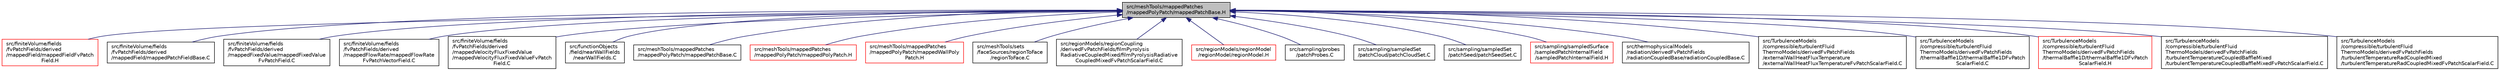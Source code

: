 digraph "src/meshTools/mappedPatches/mappedPolyPatch/mappedPatchBase.H"
{
  bgcolor="transparent";
  edge [fontname="Helvetica",fontsize="10",labelfontname="Helvetica",labelfontsize="10"];
  node [fontname="Helvetica",fontsize="10",shape=record];
  Node1 [label="src/meshTools/mappedPatches\l/mappedPolyPatch/mappedPatchBase.H",height=0.2,width=0.4,color="black", fillcolor="grey75", style="filled", fontcolor="black"];
  Node1 -> Node2 [dir="back",color="midnightblue",fontsize="10",style="solid",fontname="Helvetica"];
  Node2 [label="src/finiteVolume/fields\l/fvPatchFields/derived\l/mappedField/mappedFieldFvPatch\lField.H",height=0.2,width=0.4,color="red",URL="$a05529.html"];
  Node1 -> Node3 [dir="back",color="midnightblue",fontsize="10",style="solid",fontname="Helvetica"];
  Node3 [label="src/finiteVolume/fields\l/fvPatchFields/derived\l/mappedField/mappedPatchFieldBase.C",height=0.2,width=0.4,color="black",URL="$a05533.html"];
  Node1 -> Node4 [dir="back",color="midnightblue",fontsize="10",style="solid",fontname="Helvetica"];
  Node4 [label="src/finiteVolume/fields\l/fvPatchFields/derived\l/mappedFixedValue/mappedFixedValue\lFvPatchField.C",height=0.2,width=0.4,color="black",URL="$a05545.html"];
  Node1 -> Node5 [dir="back",color="midnightblue",fontsize="10",style="solid",fontname="Helvetica"];
  Node5 [label="src/finiteVolume/fields\l/fvPatchFields/derived\l/mappedFlowRate/mappedFlowRate\lFvPatchVectorField.C",height=0.2,width=0.4,color="black",URL="$a05550.html"];
  Node1 -> Node6 [dir="back",color="midnightblue",fontsize="10",style="solid",fontname="Helvetica"];
  Node6 [label="src/finiteVolume/fields\l/fvPatchFields/derived\l/mappedVelocityFluxFixedValue\l/mappedVelocityFluxFixedValueFvPatch\lField.C",height=0.2,width=0.4,color="black",URL="$a05552.html"];
  Node1 -> Node7 [dir="back",color="midnightblue",fontsize="10",style="solid",fontname="Helvetica"];
  Node7 [label="src/functionObjects\l/field/nearWallFields\l/nearWallFields.C",height=0.2,width=0.4,color="black",URL="$a06394.html"];
  Node1 -> Node8 [dir="back",color="midnightblue",fontsize="10",style="solid",fontname="Helvetica"];
  Node8 [label="src/meshTools/mappedPatches\l/mappedPolyPatch/mappedPatchBase.C",height=0.2,width=0.4,color="black",URL="$a07599.html"];
  Node1 -> Node9 [dir="back",color="midnightblue",fontsize="10",style="solid",fontname="Helvetica"];
  Node9 [label="src/meshTools/mappedPatches\l/mappedPolyPatch/mappedPolyPatch.H",height=0.2,width=0.4,color="red",URL="$a07604.html"];
  Node1 -> Node10 [dir="back",color="midnightblue",fontsize="10",style="solid",fontname="Helvetica"];
  Node10 [label="src/meshTools/mappedPatches\l/mappedPolyPatch/mappedWallPoly\lPatch.H",height=0.2,width=0.4,color="red",URL="$a07608.html"];
  Node1 -> Node11 [dir="back",color="midnightblue",fontsize="10",style="solid",fontname="Helvetica"];
  Node11 [label="src/meshTools/sets\l/faceSources/regionToFace\l/regionToFace.C",height=0.2,width=0.4,color="black",URL="$a07741.html"];
  Node1 -> Node12 [dir="back",color="midnightblue",fontsize="10",style="solid",fontname="Helvetica"];
  Node12 [label="src/regionModels/regionCoupling\l/derivedFvPatchFields/filmPyrolysis\lRadiativeCoupledMixed/filmPyrolysisRadiative\lCoupledMixedFvPatchScalarField.C",height=0.2,width=0.4,color="black",URL="$a09547.html"];
  Node1 -> Node13 [dir="back",color="midnightblue",fontsize="10",style="solid",fontname="Helvetica"];
  Node13 [label="src/regionModels/regionModel\l/regionModel/regionModel.H",height=0.2,width=0.4,color="red",URL="$a09556.html"];
  Node1 -> Node14 [dir="back",color="midnightblue",fontsize="10",style="solid",fontname="Helvetica"];
  Node14 [label="src/sampling/probes\l/patchProbes.C",height=0.2,width=0.4,color="black",URL="$a09842.html"];
  Node1 -> Node15 [dir="back",color="midnightblue",fontsize="10",style="solid",fontname="Helvetica"];
  Node15 [label="src/sampling/sampledSet\l/patchCloud/patchCloudSet.C",height=0.2,width=0.4,color="black",URL="$a09861.html"];
  Node1 -> Node16 [dir="back",color="midnightblue",fontsize="10",style="solid",fontname="Helvetica"];
  Node16 [label="src/sampling/sampledSet\l/patchSeed/patchSeedSet.C",height=0.2,width=0.4,color="black",URL="$a09863.html"];
  Node1 -> Node17 [dir="back",color="midnightblue",fontsize="10",style="solid",fontname="Helvetica"];
  Node17 [label="src/sampling/sampledSurface\l/sampledPatchInternalField\l/sampledPatchInternalField.H",height=0.2,width=0.4,color="red",URL="$a09900.html"];
  Node1 -> Node18 [dir="back",color="midnightblue",fontsize="10",style="solid",fontname="Helvetica"];
  Node18 [label="src/thermophysicalModels\l/radiation/derivedFvPatchFields\l/radiationCoupledBase/radiationCoupledBase.C",height=0.2,width=0.4,color="black",URL="$a10280.html"];
  Node1 -> Node19 [dir="back",color="midnightblue",fontsize="10",style="solid",fontname="Helvetica"];
  Node19 [label="src/TurbulenceModels\l/compressible/turbulentFluid\lThermoModels/derivedFvPatchFields\l/externalWallHeatFluxTemperature\l/externalWallHeatFluxTemperatureFvPatchScalarField.C",height=0.2,width=0.4,color="black",URL="$a10697.html"];
  Node1 -> Node20 [dir="back",color="midnightblue",fontsize="10",style="solid",fontname="Helvetica"];
  Node20 [label="src/TurbulenceModels\l/compressible/turbulentFluid\lThermoModels/derivedFvPatchFields\l/thermalBaffle1D/thermalBaffle1DFvPatch\lScalarField.C",height=0.2,width=0.4,color="black",URL="$a10701.html"];
  Node1 -> Node21 [dir="back",color="midnightblue",fontsize="10",style="solid",fontname="Helvetica"];
  Node21 [label="src/TurbulenceModels\l/compressible/turbulentFluid\lThermoModels/derivedFvPatchFields\l/thermalBaffle1D/thermalBaffle1DFvPatch\lScalarField.H",height=0.2,width=0.4,color="red",URL="$a10702.html"];
  Node1 -> Node22 [dir="back",color="midnightblue",fontsize="10",style="solid",fontname="Helvetica"];
  Node22 [label="src/TurbulenceModels\l/compressible/turbulentFluid\lThermoModels/derivedFvPatchFields\l/turbulentTemperatureCoupledBaffleMixed\l/turbulentTemperatureCoupledBaffleMixedFvPatchScalarField.C",height=0.2,width=0.4,color="black",URL="$a10712.html"];
  Node1 -> Node23 [dir="back",color="midnightblue",fontsize="10",style="solid",fontname="Helvetica"];
  Node23 [label="src/TurbulenceModels\l/compressible/turbulentFluid\lThermoModels/derivedFvPatchFields\l/turbulentTemperatureRadCoupledMixed\l/turbulentTemperatureRadCoupledMixedFvPatchScalarField.C",height=0.2,width=0.4,color="black",URL="$a10714.html"];
}
